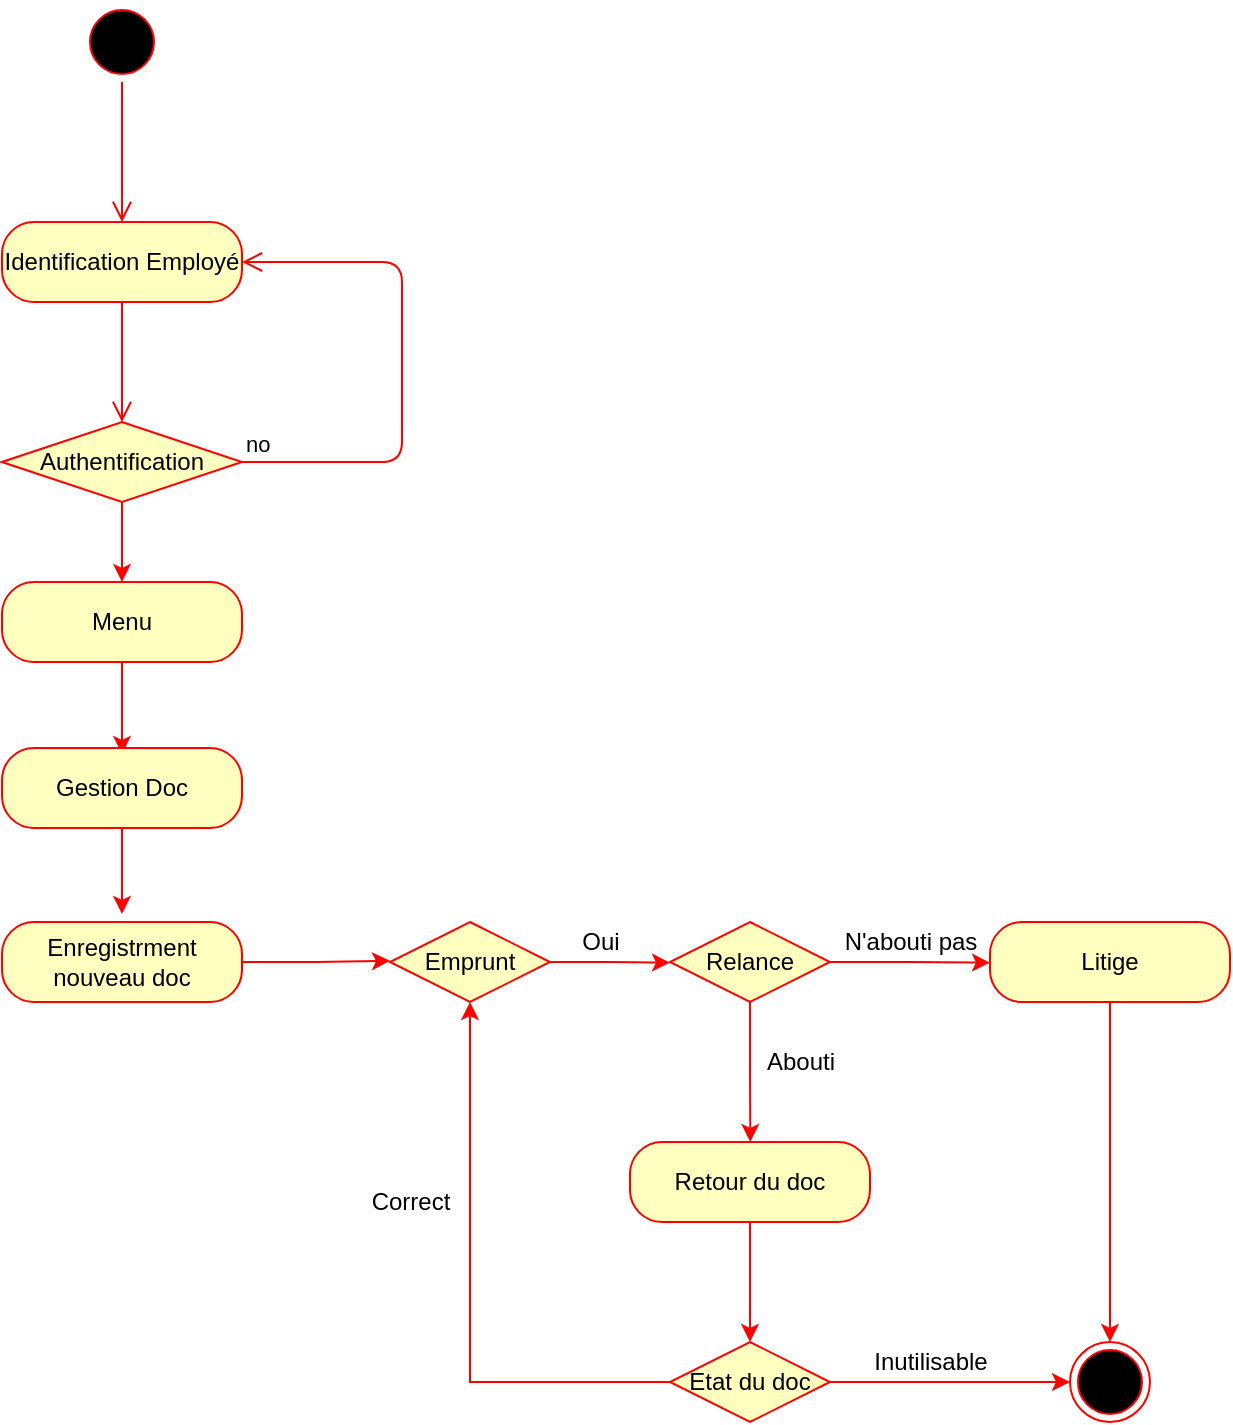 <mxfile version="13.1.14" type="device"><diagram name="Page-1" id="e7e014a7-5840-1c2e-5031-d8a46d1fe8dd"><mxGraphModel dx="2591" dy="2415" grid="1" gridSize="10" guides="1" tooltips="1" connect="1" arrows="1" fold="1" page="1" pageScale="1" pageWidth="1169" pageHeight="826" background="#ffffff" math="0" shadow="0"><root><mxCell id="0"/><mxCell id="1" parent="0"/><mxCell id="Ra9-bUE13nslFnNitkKO-45" value="" style="ellipse;html=1;shape=startState;fillColor=#000000;strokeColor=#ff0000;" parent="1" vertex="1"><mxGeometry x="-644" y="-1640" width="40" height="40" as="geometry"/></mxCell><mxCell id="Ra9-bUE13nslFnNitkKO-46" value="" style="edgeStyle=orthogonalEdgeStyle;html=1;verticalAlign=bottom;endArrow=open;endSize=8;strokeColor=#ff0000;" parent="1" source="Ra9-bUE13nslFnNitkKO-45" edge="1"><mxGeometry relative="1" as="geometry"><mxPoint x="-624" y="-1530" as="targetPoint"/></mxGeometry></mxCell><mxCell id="Ra9-bUE13nslFnNitkKO-47" value="Identification Employé" style="rounded=1;whiteSpace=wrap;html=1;arcSize=40;fontColor=#000000;fillColor=#ffffc0;strokeColor=#ff0000;" parent="1" vertex="1"><mxGeometry x="-684" y="-1530" width="120" height="40" as="geometry"/></mxCell><mxCell id="Ra9-bUE13nslFnNitkKO-48" value="" style="edgeStyle=orthogonalEdgeStyle;html=1;verticalAlign=bottom;endArrow=open;endSize=8;strokeColor=#ff0000;" parent="1" source="Ra9-bUE13nslFnNitkKO-47" edge="1"><mxGeometry relative="1" as="geometry"><mxPoint x="-624" y="-1430" as="targetPoint"/></mxGeometry></mxCell><mxCell id="Ra9-bUE13nslFnNitkKO-52" style="edgeStyle=orthogonalEdgeStyle;rounded=0;orthogonalLoop=1;jettySize=auto;html=1;exitX=0.5;exitY=1;exitDx=0;exitDy=0;entryX=0.5;entryY=0;entryDx=0;entryDy=0;strokeColor=#FF0000;" parent="1" source="Ra9-bUE13nslFnNitkKO-49" target="Ra9-bUE13nslFnNitkKO-51" edge="1"><mxGeometry relative="1" as="geometry"/></mxCell><mxCell id="Ra9-bUE13nslFnNitkKO-49" value="Authentification" style="rhombus;whiteSpace=wrap;html=1;fillColor=#ffffc0;strokeColor=#ff0000;" parent="1" vertex="1"><mxGeometry x="-684" y="-1430" width="120" height="40" as="geometry"/></mxCell><mxCell id="Ra9-bUE13nslFnNitkKO-50" value="no" style="edgeStyle=orthogonalEdgeStyle;html=1;align=left;verticalAlign=bottom;endArrow=open;endSize=8;strokeColor=#ff0000;entryX=1;entryY=0.5;entryDx=0;entryDy=0;" parent="1" source="Ra9-bUE13nslFnNitkKO-49" target="Ra9-bUE13nslFnNitkKO-47" edge="1"><mxGeometry x="-1" relative="1" as="geometry"><mxPoint x="-554" y="-1510" as="targetPoint"/><Array as="points"><mxPoint x="-484" y="-1410"/><mxPoint x="-484" y="-1510"/></Array></mxGeometry></mxCell><mxCell id="Ra9-bUE13nslFnNitkKO-53" style="edgeStyle=orthogonalEdgeStyle;rounded=0;orthogonalLoop=1;jettySize=auto;html=1;exitX=0.5;exitY=1;exitDx=0;exitDy=0;strokeColor=#FF0000;" parent="1" source="Ra9-bUE13nslFnNitkKO-51" edge="1"><mxGeometry relative="1" as="geometry"><mxPoint x="-624" y="-1264" as="targetPoint"/></mxGeometry></mxCell><mxCell id="Ra9-bUE13nslFnNitkKO-51" value="&lt;div&gt;Menu&lt;/div&gt;" style="rounded=1;whiteSpace=wrap;html=1;arcSize=40;fontColor=#000000;fillColor=#ffffc0;strokeColor=#ff0000;" parent="1" vertex="1"><mxGeometry x="-684" y="-1350" width="120" height="40" as="geometry"/></mxCell><mxCell id="Ra9-bUE13nslFnNitkKO-58" style="edgeStyle=orthogonalEdgeStyle;rounded=0;orthogonalLoop=1;jettySize=auto;html=1;exitX=0.5;exitY=1;exitDx=0;exitDy=0;entryX=0.5;entryY=0;entryDx=0;entryDy=0;strokeColor=#FF0000;" parent="1" source="Ra9-bUE13nslFnNitkKO-54" edge="1"><mxGeometry relative="1" as="geometry"><mxPoint x="-624" y="-1184" as="targetPoint"/></mxGeometry></mxCell><mxCell id="Ra9-bUE13nslFnNitkKO-54" value="Gestion Doc" style="rounded=1;whiteSpace=wrap;html=1;arcSize=40;fontColor=#000000;fillColor=#ffffc0;strokeColor=#ff0000;" parent="1" vertex="1"><mxGeometry x="-684" y="-1267" width="120" height="40" as="geometry"/></mxCell><mxCell id="WDyAK1GYJEHZChGf-8Ha-3" style="edgeStyle=orthogonalEdgeStyle;rounded=0;orthogonalLoop=1;jettySize=auto;html=1;exitX=1;exitY=0.5;exitDx=0;exitDy=0;strokeColor=#FF0000;" edge="1" parent="1" source="WDyAK1GYJEHZChGf-8Ha-1"><mxGeometry relative="1" as="geometry"><mxPoint x="-490" y="-1160.571" as="targetPoint"/><Array as="points"><mxPoint x="-527" y="-1160"/></Array></mxGeometry></mxCell><mxCell id="WDyAK1GYJEHZChGf-8Ha-1" value="Enregistrment nouveau doc" style="rounded=1;whiteSpace=wrap;html=1;arcSize=40;fontColor=#000000;fillColor=#ffffc0;strokeColor=#ff0000;" vertex="1" parent="1"><mxGeometry x="-684" y="-1180" width="120" height="40" as="geometry"/></mxCell><mxCell id="WDyAK1GYJEHZChGf-8Ha-7" style="edgeStyle=orthogonalEdgeStyle;rounded=0;orthogonalLoop=1;jettySize=auto;html=1;exitX=1;exitY=0.5;exitDx=0;exitDy=0;strokeColor=#FF0000;" edge="1" parent="1" source="WDyAK1GYJEHZChGf-8Ha-4"><mxGeometry relative="1" as="geometry"><mxPoint x="-350.0" y="-1159.667" as="targetPoint"/><Array as="points"><mxPoint x="-380" y="-1160"/></Array></mxGeometry></mxCell><mxCell id="WDyAK1GYJEHZChGf-8Ha-4" value="Emprunt" style="rhombus;whiteSpace=wrap;html=1;fillColor=#ffffc0;strokeColor=#ff0000;" vertex="1" parent="1"><mxGeometry x="-490" y="-1180" width="80" height="40" as="geometry"/></mxCell><mxCell id="WDyAK1GYJEHZChGf-8Ha-8" value="Oui" style="text;html=1;align=center;verticalAlign=middle;resizable=0;points=[];autosize=1;" vertex="1" parent="1"><mxGeometry x="-400" y="-1180" width="30" height="20" as="geometry"/></mxCell><mxCell id="WDyAK1GYJEHZChGf-8Ha-12" style="edgeStyle=orthogonalEdgeStyle;rounded=0;orthogonalLoop=1;jettySize=auto;html=1;exitX=1;exitY=0.5;exitDx=0;exitDy=0;strokeColor=#FF0000;" edge="1" parent="1" source="WDyAK1GYJEHZChGf-8Ha-9"><mxGeometry relative="1" as="geometry"><mxPoint x="-190" y="-1159.667" as="targetPoint"/><Array as="points"><mxPoint x="-230" y="-1160"/></Array></mxGeometry></mxCell><mxCell id="WDyAK1GYJEHZChGf-8Ha-18" style="edgeStyle=orthogonalEdgeStyle;rounded=0;orthogonalLoop=1;jettySize=auto;html=1;exitX=0.5;exitY=1;exitDx=0;exitDy=0;strokeColor=#FF0000;" edge="1" parent="1" source="WDyAK1GYJEHZChGf-8Ha-9"><mxGeometry relative="1" as="geometry"><mxPoint x="-309.833" y="-1070" as="targetPoint"/></mxGeometry></mxCell><mxCell id="WDyAK1GYJEHZChGf-8Ha-9" value="Relance" style="rhombus;whiteSpace=wrap;html=1;fillColor=#ffffc0;strokeColor=#ff0000;" vertex="1" parent="1"><mxGeometry x="-350" y="-1180" width="80" height="40" as="geometry"/></mxCell><mxCell id="WDyAK1GYJEHZChGf-8Ha-16" style="edgeStyle=orthogonalEdgeStyle;rounded=0;orthogonalLoop=1;jettySize=auto;html=1;strokeColor=#FF0000;entryX=0.5;entryY=0;entryDx=0;entryDy=0;" edge="1" parent="1" source="WDyAK1GYJEHZChGf-8Ha-13" target="WDyAK1GYJEHZChGf-8Ha-17"><mxGeometry relative="1" as="geometry"><mxPoint x="-130" y="-1050" as="targetPoint"/></mxGeometry></mxCell><mxCell id="WDyAK1GYJEHZChGf-8Ha-13" value="Litige" style="rounded=1;whiteSpace=wrap;html=1;arcSize=40;fontColor=#000000;fillColor=#ffffc0;strokeColor=#ff0000;" vertex="1" parent="1"><mxGeometry x="-190" y="-1180" width="120" height="40" as="geometry"/></mxCell><mxCell id="WDyAK1GYJEHZChGf-8Ha-15" value="N'abouti pas" style="text;html=1;align=center;verticalAlign=middle;resizable=0;points=[];autosize=1;" vertex="1" parent="1"><mxGeometry x="-270" y="-1180" width="80" height="20" as="geometry"/></mxCell><mxCell id="WDyAK1GYJEHZChGf-8Ha-17" value="" style="ellipse;html=1;shape=endState;fillColor=#000000;strokeColor=#ff0000;" vertex="1" parent="1"><mxGeometry x="-150" y="-970" width="40" height="40" as="geometry"/></mxCell><mxCell id="WDyAK1GYJEHZChGf-8Ha-19" value="Abouti" style="text;html=1;align=center;verticalAlign=middle;resizable=0;points=[];autosize=1;" vertex="1" parent="1"><mxGeometry x="-310" y="-1120" width="50" height="20" as="geometry"/></mxCell><mxCell id="WDyAK1GYJEHZChGf-8Ha-25" style="edgeStyle=orthogonalEdgeStyle;rounded=0;orthogonalLoop=1;jettySize=auto;html=1;exitX=0.5;exitY=1;exitDx=0;exitDy=0;entryX=0.5;entryY=0;entryDx=0;entryDy=0;strokeColor=#FF0000;" edge="1" parent="1" source="WDyAK1GYJEHZChGf-8Ha-20" target="WDyAK1GYJEHZChGf-8Ha-22"><mxGeometry relative="1" as="geometry"/></mxCell><mxCell id="WDyAK1GYJEHZChGf-8Ha-20" value="Retour du doc" style="rounded=1;whiteSpace=wrap;html=1;arcSize=40;fontColor=#000000;fillColor=#ffffc0;strokeColor=#ff0000;" vertex="1" parent="1"><mxGeometry x="-370" y="-1070" width="120" height="40" as="geometry"/></mxCell><mxCell id="WDyAK1GYJEHZChGf-8Ha-26" style="edgeStyle=orthogonalEdgeStyle;rounded=0;orthogonalLoop=1;jettySize=auto;html=1;exitX=1;exitY=0.5;exitDx=0;exitDy=0;entryX=0;entryY=0.5;entryDx=0;entryDy=0;strokeColor=#FF0000;" edge="1" parent="1" source="WDyAK1GYJEHZChGf-8Ha-22" target="WDyAK1GYJEHZChGf-8Ha-17"><mxGeometry relative="1" as="geometry"/></mxCell><mxCell id="WDyAK1GYJEHZChGf-8Ha-28" style="edgeStyle=orthogonalEdgeStyle;rounded=0;orthogonalLoop=1;jettySize=auto;html=1;exitX=0;exitY=0.5;exitDx=0;exitDy=0;entryX=0.5;entryY=1;entryDx=0;entryDy=0;strokeColor=#FF0000;" edge="1" parent="1" source="WDyAK1GYJEHZChGf-8Ha-22" target="WDyAK1GYJEHZChGf-8Ha-4"><mxGeometry relative="1" as="geometry"/></mxCell><mxCell id="WDyAK1GYJEHZChGf-8Ha-22" value="Etat du doc" style="rhombus;whiteSpace=wrap;html=1;fillColor=#ffffc0;strokeColor=#ff0000;" vertex="1" parent="1"><mxGeometry x="-350" y="-970" width="80" height="40" as="geometry"/></mxCell><mxCell id="WDyAK1GYJEHZChGf-8Ha-27" value="Inutilisable" style="text;html=1;align=center;verticalAlign=middle;resizable=0;points=[];autosize=1;" vertex="1" parent="1"><mxGeometry x="-260" y="-970" width="80" height="20" as="geometry"/></mxCell><mxCell id="WDyAK1GYJEHZChGf-8Ha-29" value="Correct" style="text;html=1;align=center;verticalAlign=middle;resizable=0;points=[];autosize=1;" vertex="1" parent="1"><mxGeometry x="-510" y="-1050" width="60" height="20" as="geometry"/></mxCell></root></mxGraphModel></diagram></mxfile>